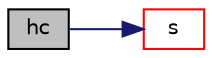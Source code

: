 digraph "hc"
{
  bgcolor="transparent";
  edge [fontname="Helvetica",fontsize="10",labelfontname="Helvetica",labelfontsize="10"];
  node [fontname="Helvetica",fontsize="10",shape=record];
  rankdir="LR";
  Node1 [label="hc",height=0.2,width=0.4,color="black", fillcolor="grey75", style="filled", fontcolor="black"];
  Node1 -> Node2 [color="midnightblue",fontsize="10",style="solid",fontname="Helvetica"];
  Node2 [label="s",height=0.2,width=0.4,color="red",URL="$a00996.html#a592e05944bb9b03fab6cc8bd7f670090",tooltip="Entropy [J/(kmol K)]. "];
}
